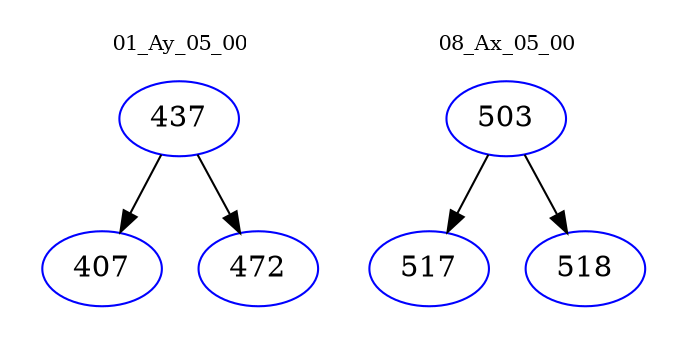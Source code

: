 digraph{
subgraph cluster_0 {
color = white
label = "01_Ay_05_00";
fontsize=10;
T0_437 [label="437", color="blue"]
T0_437 -> T0_407 [color="black"]
T0_407 [label="407", color="blue"]
T0_437 -> T0_472 [color="black"]
T0_472 [label="472", color="blue"]
}
subgraph cluster_1 {
color = white
label = "08_Ax_05_00";
fontsize=10;
T1_503 [label="503", color="blue"]
T1_503 -> T1_517 [color="black"]
T1_517 [label="517", color="blue"]
T1_503 -> T1_518 [color="black"]
T1_518 [label="518", color="blue"]
}
}
